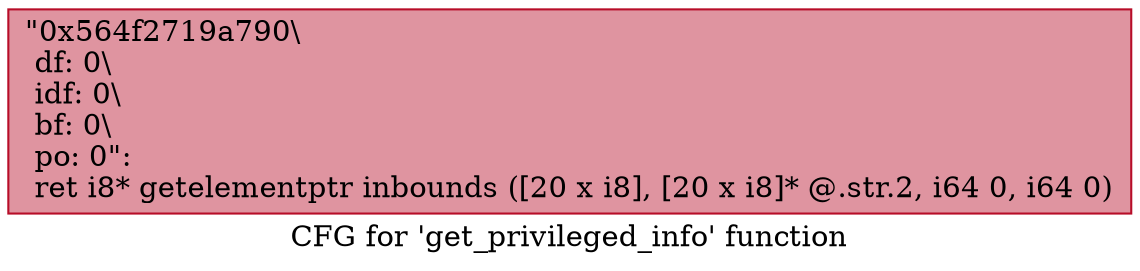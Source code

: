 digraph "CFG for 'get_privileged_info' function" {
	label="CFG for 'get_privileged_info' function";

	Node0x564f2719a790 [shape=record,color="#b70d28ff", style=filled, fillcolor="#b70d2870",label="{\"0x564f2719a790\\\l df: 0\\\l idf: 0\\\l bf: 0\\\l po: 0\":\l  ret i8* getelementptr inbounds ([20 x i8], [20 x i8]* @.str.2, i64 0, i64 0)\l}"];
}
